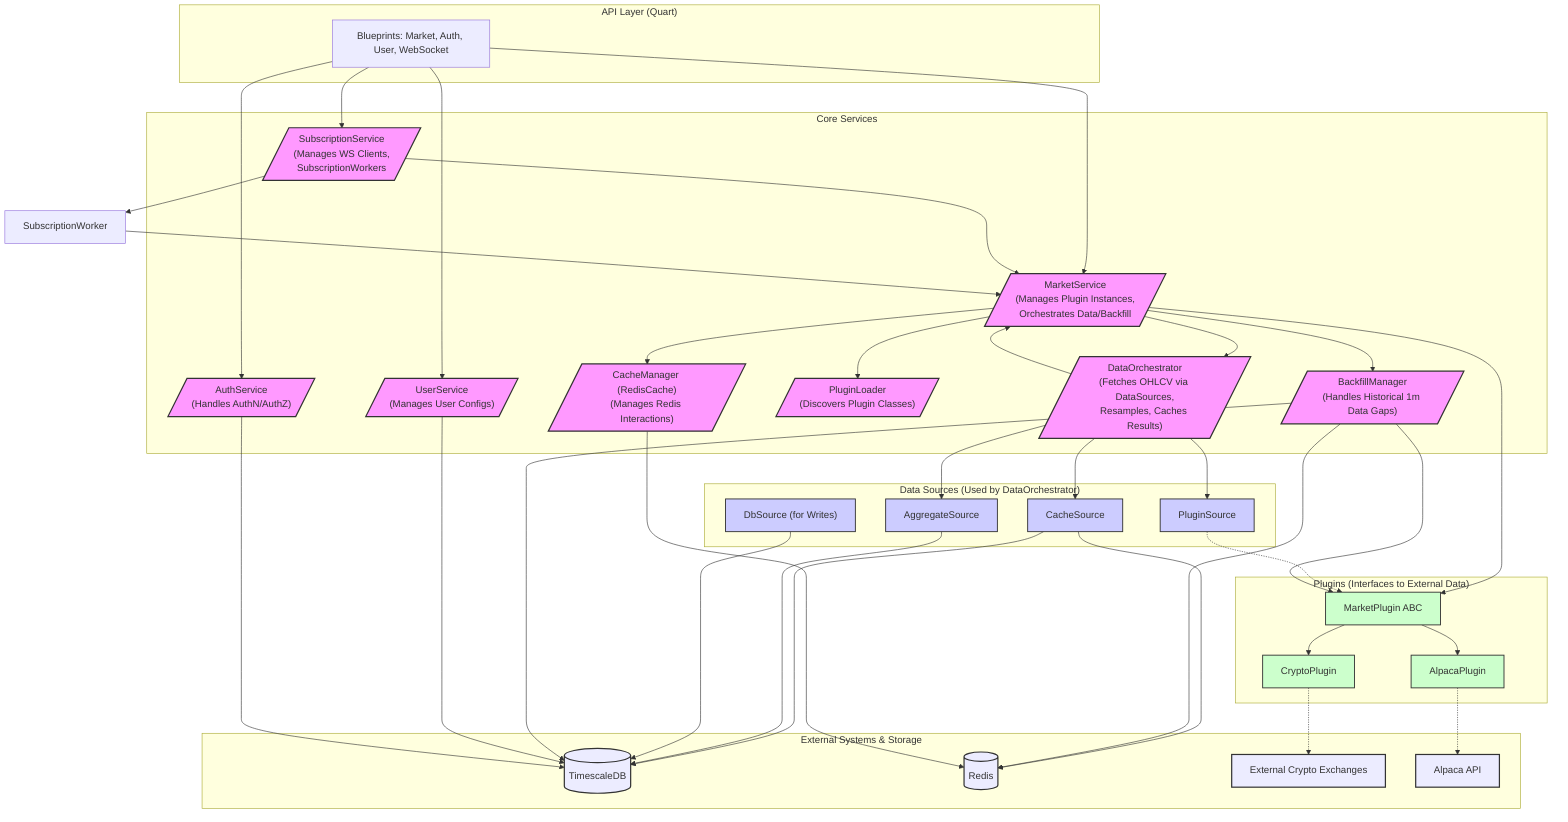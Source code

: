 %% High-Level Component Diagram for OHLCV Backend

graph TD
    subgraph "API Layer (Quart)"
        A["Blueprints: Market, Auth, User, WebSocket"]
    end

    subgraph "Core Services"
        MS[/"MarketService\n(Manages Plugin Instances,\nOrchestrates Data/Backfill"/]
        DO[/"DataOrchestrator\n(Fetches OHLCV via DataSources,\nResamples, Caches Results)"/]
        SS[/"SubscriptionService\n(Manages WS Clients,\nSubscriptionWorkers"/]
        BM[/"BackfillManager\n(Handles Historical 1m Data Gaps)"/]
        CM[/"CacheManager (RedisCache)\n(Manages Redis Interactions)"/]
        PL[/"PluginLoader\n(Discovers Plugin Classes)"/]
        US[/"UserService\n(Manages User Configs)"/]
        AS[/"AuthService\n(Handles AuthN/AuthZ)"/]
    end

    subgraph "Data Sources (Used by DataOrchestrator)"
        CS[CacheSource]
        AGGS[AggregateSource]
        PS[PluginSource]
        DBS_Write["DbSource (for Writes)"]
    end

    subgraph "Plugins (Interfaces to External Data)"
        PBASE["MarketPlugin ABC"]
        CP[CryptoPlugin]
        ALP[AlpacaPlugin]
        %% Add other plugins here
    end

    subgraph "External Systems & Storage"
        DB[(TimescaleDB)]
        REDIS[(Redis)]
        EXT_CRYPTO[External Crypto Exchanges]
        EXT_ALPACA[Alpaca API]
    end

    %% Connections
    A --> MS
    A --> SS
    A --> US
    A --> AS

    MS --> PL
    MS --> DO
    MS --> BM
    MS --> CM
    MS --> PBASE

    DO --> CS
    DO --> AGGS
    DO --> PS
    DO --> MS

    PS -.-> PBASE
    CS --> REDIS;
    CS --> DB
    AGGS --> DB
    DBS_Write --> DB

    BM --> PBASE
    BM --> DB
    BM --> REDIS;

    PBASE --> CP;
    PBASE --> ALP;

    CP -.-> EXT_CRYPTO
    ALP -.-> EXT_ALPACA

    CM --> REDIS
    US --> DB
    AS --> DB

    SS --> MS
    SS --> SW[SubscriptionWorker]
    SW --> MS

    %% Styles
    style MS fill:#f9f,stroke:#333,stroke-width:2px
    style DO fill:#f9f,stroke:#333,stroke-width:2px
    style SS fill:#f9f,stroke:#333,stroke-width:2px
    style BM fill:#f9f,stroke:#333,stroke-width:2px
    style CM fill:#f9f,stroke:#333,stroke-width:2px
    style PL fill:#f9f,stroke:#333,stroke-width:2px
    style US fill:#f9f,stroke:#333,stroke-width:2px
    style AS fill:#f9f,stroke:#333,stroke-width:2px

    style CS fill:#ccf,stroke:#333,stroke-width:1.5px
    style AGGS fill:#ccf,stroke:#333,stroke-width:1.5px
    style PS fill:#ccf,stroke:#333,stroke-width:1.5px
    style DBS_Write fill:#ccf,stroke:#333,stroke-width:1.5px

    style PBASE fill:#cfc,stroke:#333,stroke-width:1.5px
    style CP fill:#cfc,stroke:#333,stroke-width:1.5px
    style ALP fill:#cfc,stroke:#333,stroke-width:1.5px

    style DB fill:#lightgrey,stroke:#333,stroke-width:2px
    style REDIS fill:#lightgrey,stroke:#333,stroke-width:2px
    style EXT_CRYPTO fill:#lightgrey,stroke:#333,stroke-width:2px
    style EXT_ALPACA fill:#lightgrey,stroke:#333,stroke-width:2px